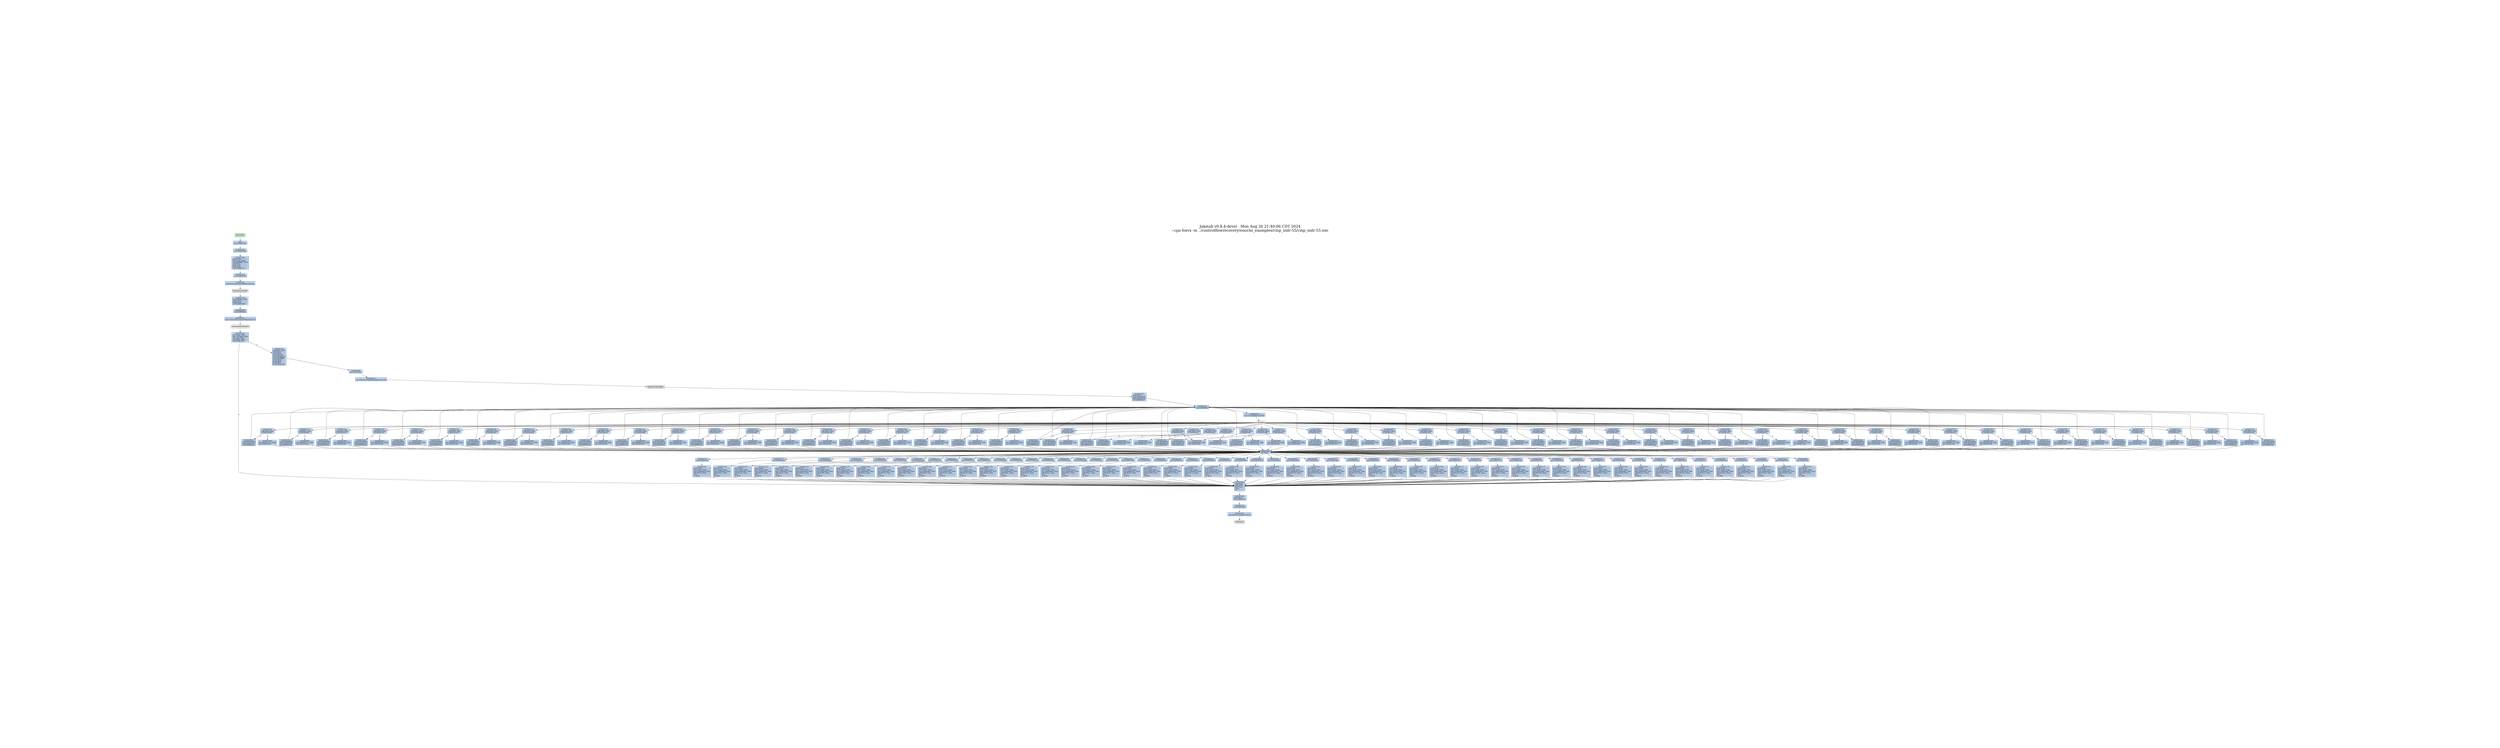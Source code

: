 digraph G {
node[shape=rectangle,style=filled,fillcolor=lightsteelblue,color=lightsteelblue]
bgcolor="transparent"
graph [label="Jakstab v0.8.4-devel   Mon Aug 26 21:40:06 CDT 2024\n--cpa fosvx -m ../controlflowrecovery/enochs_examples/cmp_indr-55/cmp_indr-55.exe", labelloc=t, fontsize=35, pad=30]"0x00401005_0"[label="0x00401005\njmp 0x00401a4a\l"];
"0x0040100a_0"[label="0x0040100a\njmp 0x00401bd7\l"];
"0x0040100f_0"[label="0x0040100f\njmp 0x00401a71\l"];
"0x00401014_0"[label="0x00401014\njmp 0x00401b41\l"];
"0x00401019_0"[label="0x00401019\njmp 0x00401fbc\l"];
"0x0040101e_0"[label="0x0040101e\njmp 0x00401a7e\l"];
"0x00401023_0"[label="0x00401023\njmp 0x00401cc7\l"];
"0x00401028_0"[label="0x00401028\njmp 0x00401be6\l"];
"0x0040102d_0"[label="0x0040102d\njmp 0x00401a3d\l"];
"0x00401032_0"[label="0x00401032\njmp 0x00401b50\l"];
"0x00401037_0"[label="0x00401037\njmp 0x00401a9c\l"];
"0x0040103c_0"[label="0x0040103c\njmp 0x00401b5f\l"];
"0x00401041_0"[label="start\njmp 0x00401280\l"];
"0x00401046_0"[label="0x00401046\njmp 0x004019ef\l"];
"0x0040104b_0"[label="0x0040104b\njmp 0x00401a30\l"];
"0x00401050_0"[label="0x00401050\njmp 0x00401b23\l"];
"0x00401055_0"[label="0x00401055\njmp 0x00401c6d\l"];
"0x0040105a_0"[label="0x0040105a\njmp 0x00401ce5\l"];
"0x0040105f_0"[label="0x0040105f\njmp 0x00401c4f\l"];
"0x00401064_0"[label="0x00401064\njmp 0x00401a16\l"];
"0x00401069_0"[label="0x00401069\njmp 0x00401fce\l"];
"0x0040106e_0"[label="0x0040106e\njmp 0x00401cd6\l"];
"0x00401073_0"[label="0x00401073\njmp 0x00401bb9\l"];
"0x00401078_0"[label="0x00401078\njmp 0x00401a23\l"];
"0x0040107d_0"[label="0x0040107d\njmp 0x00401c40\l"];
"0x00401082_0"[label="0x00401082\njmp 0x00401cf4\l"];
"0x00401087_0"[label="0x00401087\njmp 0x00401aab\l"];
"0x0040108c_0"[label="0x0040108c\njmp 0x00401b8c\l"];
"0x00401091_0"[label="0x00401091\njmp 0x00401baa\l"];
"0x00401096_0"[label="0x00401096\njmp 0x00401a8d\l"];
"0x0040109b_0"[label="0x0040109b\njmp 0x00401bc8\l"];
"0x004010a0_0"[label="0x004010a0\njmp 0x00401af6\l"];
"0x004010a5_0"[label="0x004010a5\njmp 0x00401b05\l"];
"0x004010aa_0"[label="0x004010aa\njmp 0x00401d03\l"];
"0x004010af_0"[label="0x004010af\njmp 0x00401fc8\l"];
"0x004010b4_0"[label="0x004010b4\njmp 0x00401fc2\l"];
"0x004010b9_0"[label="0x004010b9\njmp 0x00401aba\l"];
"0x004010be_0"[label="0x004010be\njmp 0x00401b9b\l"];
"0x004010c3_0"[label="0x004010c3\njmp 0x00401b14\l"];
"0x004010c8_0"[label="0x004010c8\njmp 0x00401fb6\l"];
"0x004010cd_0"[label="0x004010cd\njmp 0x00401c04\l"];
"0x004010d7_0"[label="0x004010d7\njmp 0x00401ae7\l"];
"0x004010dc_0"[label="0x004010dc\njmp 0x00401c5e\l"];
"0x004010e1_0"[label="0x004010e1\njmp 0x00401bf5\l"];
"0x004010e6_0"[label="0x004010e6\njmp 0x00401ac9\l"];
"0x004010eb_0"[label="0x004010eb\njmp 0x00401cb8\l"];
"0x004010f0_0"[label="0x004010f0\njmp 0x00401c9a\l"];
"0x004010f5_0"[label="0x004010f5\njmp 0x00401b6e\l"];
"0x004010fa_0"[label="0x004010fa\njmp 0x00401a64\l"];
"0x004010ff_0"[label="0x004010ff\njmp 0x00401b7d\l"];
"0x00401104_0"[label="0x00401104\njmp 0x00401c31\l"];
"0x00401109_0"[label="0x00401109\njmp 0x00401b32\l"];
"0x0040110e_0"[label="0x0040110e\njmp 0x00401c22\l"];
"0x00401113_0"[label="0x00401113\njmp 0x004019fc\l"];
"0x00401118_0"[label="0x00401118\njmp 0x00401ad8\l"];
"0x0040111d_0"[label="0x0040111d\njmp 0x00401ca9\l"];
"0x00401122_0"[label="0x00401122\njmp 0x00401c13\l"];
"0x00401127_0"[label="0x00401127\njmp 0x00401a09\l"];
"0x0040112c_0"[label="0x0040112c\njmp 0x00401c7c\l"];
"0x00401131_0"[label="0x00401131\njmp 0x00401a57\l"];
"0x00401136_0"[label="0x00401136\njmp 0x00401c8b\l"];
"0x00401280_0"[label="0x00401280\ncall 0x0040128b\l"];
"0x00401285_0"[label="0x00401285\npushl %eax\lcall 0x004010c8\l"];
"0x0040128b_0"[label="0x0040128b\npushl %ebp\lmovl %esp, %ebp\laddl $0xfffffffc, %esp\lpushl %esi\lpushl %edi\lpushl %ebx\lcall 0x00401019\l"];
"0x00401299_0"[label="0x00401299\nleal -4(%ebp), %ecx\lpushl %ecx\lpushl %eax\lcall 0x00401069\l"];
"0x004012a3_0"[label="0x004012a3\nmovl %eax, %esi\lmovl -4(%ebp), %ebx\lxorl %edi, %edi\lcmpl $0x2, %ebx\ljne 0x004019ea\l"];
"0x004012b3_0"[label="0x004012b3\naddl $0x4, %esi\lpushl $0x0\lpushl $0x0\lpushl $0x100\lpushl $0x4051c0\lpushl $0xffffffff\lpushl (%esi)\lpushl $0x0\lpushl $0x0\lcall 0x004010b4\l"];
"0x004012d1_0"[label="0x004012d1\npushl $0x5\lpushl $0x405000\lpushl $0x4051c0\lcall 0x004010af\l"];
"0x004012e2_0"[label="0x004012e2\ncmpl $0x0, %eax\lje 0x004017fb\l"];
"0x004012eb_0"[label="0x004012eb\npushl $0x405002\lpushl $0x4051c0\lcall 0x004010af\l"];
"0x004012fa_0"[label="0x004012fa\ncmpl $0x0, %eax\lje 0x00401805\l"];
"0x00401303_0"[label="0x00401303\npushl $0x405004\lpushl $0x4051c0\lcall 0x004010af\l"];
"0x00401312_0"[label="0x00401312\ncmpl $0x0, %eax\lje 0x0040180f\l"];
"0x0040131b_0"[label="0x0040131b\npushl $0x405006\lpushl $0x4051c0\lcall 0x004010af\l"];
"0x0040132a_0"[label="0x0040132a\ncmpl $0x0, %eax\lje 0x00401819\l"];
"0x00401333_0"[label="0x00401333\npushl $0x405008\lpushl $0x4051c0\lcall 0x004010af\l"];
"0x00401342_0"[label="0x00401342\ncmpl $0x0, %eax\lje 0x00401823\l"];
"0x0040134b_0"[label="0x0040134b\npushl $0x40500a\lpushl $0x4051c0\lcall 0x004010af\l"];
"0x0040135a_0"[label="0x0040135a\ncmpl $0x0, %eax\lje 0x0040182d\l"];
"0x00401363_0"[label="0x00401363\npushl $0x40500c\lpushl $0x4051c0\lcall 0x004010af\l"];
"0x00401372_0"[label="0x00401372\ncmpl $0x0, %eax\lje 0x00401837\l"];
"0x0040137b_0"[label="0x0040137b\npushl $0x40500e\lpushl $0x4051c0\lcall 0x004010af\l"];
"0x0040138a_0"[label="0x0040138a\ncmpl $0x0, %eax\lje 0x00401841\l"];
"0x00401393_0"[label="0x00401393\npushl $0x405010\lpushl $0x4051c0\lcall 0x004010af\l"];
"0x004013a2_0"[label="0x004013a2\ncmpl $0x0, %eax\lje 0x0040184b\l"];
"0x004013ab_0"[label="0x004013ab\npushl $0x405012\lpushl $0x4051c0\lcall 0x004010af\l"];
"0x004013ba_0"[label="0x004013ba\ncmpl $0x0, %eax\lje 0x00401855\l"];
"0x004013c3_0"[label="0x004013c3\npushl $0x405015\lpushl $0x4051c0\lcall 0x004010af\l"];
"0x004013d2_0"[label="0x004013d2\ncmpl $0x0, %eax\lje 0x0040185f\l"];
"0x004013db_0"[label="0x004013db\npushl $0x405018\lpushl $0x4051c0\lcall 0x004010af\l"];
"0x004013ea_0"[label="0x004013ea\ncmpl $0x0, %eax\lje 0x00401869\l"];
"0x004013f3_0"[label="0x004013f3\npushl $0x40501b\lpushl $0x4051c0\lcall 0x004010af\l"];
"0x00401402_0"[label="0x00401402\ncmpl $0x0, %eax\lje 0x00401873\l"];
"0x0040140b_0"[label="0x0040140b\npushl $0x40501e\lpushl $0x4051c0\lcall 0x004010af\l"];
"0x0040141a_0"[label="0x0040141a\ncmpl $0x0, %eax\lje 0x0040187d\l"];
"0x00401423_0"[label="0x00401423\npushl $0x405021\lpushl $0x4051c0\lcall 0x004010af\l"];
"0x00401432_0"[label="0x00401432\ncmpl $0x0, %eax\lje 0x00401887\l"];
"0x0040143b_0"[label="0x0040143b\npushl $0x405024\lpushl $0x4051c0\lcall 0x004010af\l"];
"0x0040144a_0"[label="0x0040144a\ncmpl $0x0, %eax\lje 0x00401891\l"];
"0x00401453_0"[label="0x00401453\npushl $0x405027\lpushl $0x4051c0\lcall 0x004010af\l"];
"0x00401462_0"[label="0x00401462\ncmpl $0x0, %eax\lje 0x0040189b\l"];
"0x0040146b_0"[label="0x0040146b\npushl $0x40502a\lpushl $0x4051c0\lcall 0x004010af\l"];
"0x0040147a_0"[label="0x0040147a\ncmpl $0x0, %eax\lje 0x004018a5\l"];
"0x00401483_0"[label="0x00401483\npushl $0x40502d\lpushl $0x4051c0\lcall 0x004010af\l"];
"0x00401492_0"[label="0x00401492\ncmpl $0x0, %eax\lje 0x004018af\l"];
"0x0040149b_0"[label="0x0040149b\npushl $0x405030\lpushl $0x4051c0\lcall 0x004010af\l"];
"0x004014aa_0"[label="0x004014aa\ncmpl $0x0, %eax\lje 0x004018b9\l"];
"0x004014b3_0"[label="0x004014b3\npushl $0x405033\lpushl $0x4051c0\lcall 0x004010af\l"];
"0x004014c2_0"[label="0x004014c2\ncmpl $0x0, %eax\lje 0x004018c3\l"];
"0x004014cb_0"[label="0x004014cb\npushl $0x405036\lpushl $0x4051c0\lcall 0x004010af\l"];
"0x004014da_0"[label="0x004014da\ncmpl $0x0, %eax\lje 0x004018cd\l"];
"0x004014e3_0"[label="0x004014e3\npushl $0x405039\lpushl $0x4051c0\lcall 0x004010af\l"];
"0x004014f2_0"[label="0x004014f2\ncmpl $0x0, %eax\lje 0x004018d7\l"];
"0x004014fb_0"[label="0x004014fb\npushl $0x40503c\lpushl $0x4051c0\lcall 0x004010af\l"];
"0x0040150a_0"[label="0x0040150a\ncmpl $0x0, %eax\lje 0x004018e1\l"];
"0x00401513_0"[label="0x00401513\npushl $0x40503f\lpushl $0x4051c0\lcall 0x004010af\l"];
"0x00401522_0"[label="0x00401522\ncmpl $0x0, %eax\lje 0x004018eb\l"];
"0x0040152b_0"[label="0x0040152b\npushl $0x405042\lpushl $0x4051c0\lcall 0x004010af\l"];
"0x0040153a_0"[label="0x0040153a\ncmpl $0x0, %eax\lje 0x004018f5\l"];
"0x00401543_0"[label="0x00401543\npushl $0x405045\lpushl $0x4051c0\lcall 0x004010af\l"];
"0x00401552_0"[label="0x00401552\ncmpl $0x0, %eax\lje 0x004018ff\l"];
"0x0040155b_0"[label="0x0040155b\npushl $0x405048\lpushl $0x4051c0\lcall 0x004010af\l"];
"0x0040156a_0"[label="0x0040156a\ncmpl $0x0, %eax\lje 0x00401909\l"];
"0x00401573_0"[label="0x00401573\npushl $0x40504b\lpushl $0x4051c0\lcall 0x004010af\l"];
"0x00401582_0"[label="0x00401582\ncmpl $0x0, %eax\lje 0x00401913\l"];
"0x0040158b_0"[label="0x0040158b\npushl $0x40504e\lpushl $0x4051c0\lcall 0x004010af\l"];
"0x0040159a_0"[label="0x0040159a\ncmpl $0x0, %eax\lje 0x0040191d\l"];
"0x004015a3_0"[label="0x004015a3\npushl $0x405051\lpushl $0x4051c0\lcall 0x004010af\l"];
"0x004015b2_0"[label="0x004015b2\ncmpl $0x0, %eax\lje 0x00401927\l"];
"0x004015bb_0"[label="0x004015bb\npushl $0x405054\lpushl $0x4051c0\lcall 0x004010af\l"];
"0x004015ca_0"[label="0x004015ca\ncmpl $0x0, %eax\lje 0x00401931\l"];
"0x004015d3_0"[label="0x004015d3\npushl $0x405057\lpushl $0x4051c0\lcall 0x004010af\l"];
"0x004015e2_0"[label="0x004015e2\ncmpl $0x0, %eax\lje 0x0040193b\l"];
"0x004015eb_0"[label="0x004015eb\npushl $0x40505a\lpushl $0x4051c0\lcall 0x004010af\l"];
"0x004015fa_0"[label="0x004015fa\ncmpl $0x0, %eax\lje 0x00401945\l"];
"0x00401603_0"[label="0x00401603\npushl $0x40505d\lpushl $0x4051c0\lcall 0x004010af\l"];
"0x00401612_0"[label="0x00401612\ncmpl $0x0, %eax\lje 0x0040194f\l"];
"0x0040161b_0"[label="0x0040161b\npushl $0x405060\lpushl $0x4051c0\lcall 0x004010af\l"];
"0x0040162a_0"[label="0x0040162a\ncmpl $0x0, %eax\lje 0x00401959\l"];
"0x00401633_0"[label="0x00401633\npushl $0x405063\lpushl $0x4051c0\lcall 0x004010af\l"];
"0x00401642_0"[label="0x00401642\ncmpl $0x0, %eax\lje 0x00401963\l"];
"0x0040164b_0"[label="0x0040164b\npushl $0x405066\lpushl $0x4051c0\lcall 0x004010af\l"];
"0x0040165a_0"[label="0x0040165a\ncmpl $0x0, %eax\lje 0x0040196a\l"];
"0x00401663_0"[label="0x00401663\npushl $0x405069\lpushl $0x4051c0\lcall 0x004010af\l"];
"0x00401672_0"[label="0x00401672\ncmpl $0x0, %eax\lje 0x00401971\l"];
"0x0040167b_0"[label="0x0040167b\npushl $0x40506c\lpushl $0x4051c0\lcall 0x004010af\l"];
"0x0040168a_0"[label="0x0040168a\ncmpl $0x0, %eax\lje 0x00401978\l"];
"0x00401693_0"[label="0x00401693\npushl $0x40506f\lpushl $0x4051c0\lcall 0x004010af\l"];
"0x004016a2_0"[label="0x004016a2\ncmpl $0x0, %eax\lje 0x0040197f\l"];
"0x004016ab_0"[label="0x004016ab\npushl $0x405072\lpushl $0x4051c0\lcall 0x004010af\l"];
"0x004016ba_0"[label="0x004016ba\ncmpl $0x0, %eax\lje 0x00401986\l"];
"0x004016c3_0"[label="0x004016c3\npushl $0x405075\lpushl $0x4051c0\lcall 0x004010af\l"];
"0x004016d2_0"[label="0x004016d2\ncmpl $0x0, %eax\lje 0x0040198d\l"];
"0x004016db_0"[label="0x004016db\npushl $0x405078\lpushl $0x4051c0\lcall 0x004010af\l"];
"0x004016ea_0"[label="0x004016ea\ncmpl $0x0, %eax\lje 0x00401994\l"];
"0x004016f3_0"[label="0x004016f3\npushl $0x40507b\lpushl $0x4051c0\lcall 0x004010af\l"];
"0x00401702_0"[label="0x00401702\ncmpl $0x0, %eax\lje 0x0040199b\l"];
"0x0040170b_0"[label="0x0040170b\npushl $0x40507e\lpushl $0x4051c0\lcall 0x004010af\l"];
"0x0040171a_0"[label="0x0040171a\ncmpl $0x0, %eax\lje 0x004019a2\l"];
"0x00401723_0"[label="0x00401723\npushl $0x405081\lpushl $0x4051c0\lcall 0x004010af\l"];
"0x00401732_0"[label="0x00401732\ncmpl $0x0, %eax\lje 0x004019a9\l"];
"0x0040173b_0"[label="0x0040173b\npushl $0x405084\lpushl $0x4051c0\lcall 0x004010af\l"];
"0x0040174a_0"[label="0x0040174a\ncmpl $0x0, %eax\lje 0x004019b0\l"];
"0x00401753_0"[label="0x00401753\npushl $0x405087\lpushl $0x4051c0\lcall 0x004010af\l"];
"0x00401762_0"[label="0x00401762\ncmpl $0x0, %eax\lje 0x004019b7\l"];
"0x0040176b_0"[label="0x0040176b\npushl $0x40508a\lpushl $0x4051c0\lcall 0x004010af\l"];
"0x0040177a_0"[label="0x0040177a\ncmpl $0x0, %eax\lje 0x004019be\l"];
"0x00401783_0"[label="0x00401783\npushl $0x40508d\lpushl $0x4051c0\lcall 0x004010af\l"];
"0x00401792_0"[label="0x00401792\ncmpl $0x0, %eax\lje 0x004019c5\l"];
"0x0040179b_0"[label="0x0040179b\npushl $0x405090\lpushl $0x4051c0\lcall 0x004010af\l"];
"0x004017aa_0"[label="0x004017aa\ncmpl $0x0, %eax\lje 0x004019cc\l"];
"0x004017b3_0"[label="0x004017b3\npushl $0x405093\lpushl $0x4051c0\lcall 0x004010af\l"];
"0x004017c2_0"[label="0x004017c2\ncmpl $0x0, %eax\lje 0x004019d3\l"];
"0x004017cb_0"[label="0x004017cb\npushl $0x405096\lpushl $0x4051c0\lcall 0x004010af\l"];
"0x004017da_0"[label="0x004017da\ncmpl $0x0, %eax\lje 0x004019da\l"];
"0x004017e3_0"[label="0x004017e3\npushl $0x405099\lpushl $0x4051c0\lcall 0x004010af\l"];
"0x004017f2_0"[label="0x004017f2\ncmpl $0x0, %eax\lje 0x004019e1\l"];
"0x004017fb_0"[label="0x004017fb\nmovl $0x401046, %edx\ljmp 0x004019e8\l"];
"0x00401805_0"[label="0x00401805\nmovl $0x401113, %edx\ljmp 0x004019e8\l"];
"0x0040180f_0"[label="0x0040180f\nmovl $0x401127, %edx\ljmp 0x004019e8\l"];
"0x00401819_0"[label="0x00401819\nmovl $0x401064, %edx\ljmp 0x004019e8\l"];
"0x00401823_0"[label="0x00401823\nmovl $0x401078, %edx\ljmp 0x004019e8\l"];
"0x0040182d_0"[label="0x0040182d\nmovl $0x40104b, %edx\ljmp 0x004019e8\l"];
"0x00401837_0"[label="0x00401837\nmovl $0x40102d, %edx\ljmp 0x004019e8\l"];
"0x00401841_0"[label="0x00401841\nmovl $0x401005, %edx\ljmp 0x004019e8\l"];
"0x0040184b_0"[label="0x0040184b\nmovl $0x401131, %edx\ljmp 0x004019e8\l"];
"0x00401855_0"[label="0x00401855\nmovl $0x4010fa, %edx\ljmp 0x004019e8\l"];
"0x0040185f_0"[label="0x0040185f\nmovl $0x40100f, %edx\ljmp 0x004019e8\l"];
"0x00401869_0"[label="0x00401869\nmovl $0x40101e, %edx\ljmp 0x004019e8\l"];
"0x00401873_0"[label="0x00401873\nmovl $0x401096, %edx\ljmp 0x004019e8\l"];
"0x0040187d_0"[label="0x0040187d\nmovl $0x401037, %edx\ljmp 0x004019e8\l"];
"0x00401887_0"[label="0x00401887\nmovl $0x401087, %edx\ljmp 0x004019e8\l"];
"0x00401891_0"[label="0x00401891\nmovl $0x4010b9, %edx\ljmp 0x004019e8\l"];
"0x0040189b_0"[label="0x0040189b\nmovl $0x4010e6, %edx\ljmp 0x004019e8\l"];
"0x004018a5_0"[label="0x004018a5\nmovl $0x401118, %edx\ljmp 0x004019e8\l"];
"0x004018af_0"[label="0x004018af\nmovl $0x4010d7, %edx\ljmp 0x004019e8\l"];
"0x004018b9_0"[label="0x004018b9\nmovl $0x4010a0, %edx\ljmp 0x004019e8\l"];
"0x004018c3_0"[label="0x004018c3\nmovl $0x4010a5, %edx\ljmp 0x004019e8\l"];
"0x004018cd_0"[label="0x004018cd\nmovl $0x4010c3, %edx\ljmp 0x004019e8\l"];
"0x004018d7_0"[label="0x004018d7\nmovl $0x401050, %edx\ljmp 0x004019e8\l"];
"0x004018e1_0"[label="0x004018e1\nmovl $0x401109, %edx\ljmp 0x004019e8\l"];
"0x004018eb_0"[label="0x004018eb\nmovl $0x401014, %edx\ljmp 0x004019e8\l"];
"0x004018f5_0"[label="0x004018f5\nmovl $0x401032, %edx\ljmp 0x004019e8\l"];
"0x004018ff_0"[label="0x004018ff\nmovl $0x40103c, %edx\ljmp 0x004019e8\l"];
"0x00401909_0"[label="0x00401909\nmovl $0x4010f5, %edx\ljmp 0x004019e8\l"];
"0x00401913_0"[label="0x00401913\nmovl $0x4010ff, %edx\ljmp 0x004019e8\l"];
"0x0040191d_0"[label="0x0040191d\nmovl $0x40108c, %edx\ljmp 0x004019e8\l"];
"0x00401927_0"[label="0x00401927\nmovl $0x4010be, %edx\ljmp 0x004019e8\l"];
"0x00401931_0"[label="0x00401931\nmovl $0x401091, %edx\ljmp 0x004019e8\l"];
"0x0040193b_0"[label="0x0040193b\nmovl $0x401073, %edx\ljmp 0x004019e8\l"];
"0x00401945_0"[label="0x00401945\nmovl $0x40109b, %edx\ljmp 0x004019e8\l"];
"0x0040194f_0"[label="0x0040194f\nmovl $0x40100a, %edx\ljmp 0x004019e8\l"];
"0x00401959_0"[label="0x00401959\nmovl $0x401028, %edx\ljmp 0x004019e8\l"];
"0x00401963_0"[label="0x00401963\nmovl $0x4010e1, %edx\ljmp 0x004019e8\l"];
"0x0040196a_0"[label="0x0040196a\nmovl $0x4010cd, %edx\ljmp 0x004019e8\l"];
"0x00401971_0"[label="0x00401971\nmovl $0x401122, %edx\ljmp 0x004019e8\l"];
"0x00401978_0"[label="0x00401978\nmovl $0x40110e, %edx\ljmp 0x004019e8\l"];
"0x0040197f_0"[label="0x0040197f\nmovl $0x401104, %edx\ljmp 0x004019e8\l"];
"0x00401986_0"[label="0x00401986\nmovl $0x40107d, %edx\ljmp 0x004019e8\l"];
"0x0040198d_0"[label="0x0040198d\nmovl $0x40105f, %edx\ljmp 0x004019e8\l"];
"0x00401994_0"[label="0x00401994\nmovl $0x4010dc, %edx\ljmp 0x004019e8\l"];
"0x0040199b_0"[label="0x0040199b\nmovl $0x401055, %edx\ljmp 0x004019e8\l"];
"0x004019a2_0"[label="0x004019a2\nmovl $0x40112c, %edx\ljmp 0x004019e8\l"];
"0x004019a9_0"[label="0x004019a9\nmovl $0x401136, %edx\ljmp 0x004019e8\l"];
"0x004019b0_0"[label="0x004019b0\nmovl $0x4010f0, %edx\ljmp 0x004019e8\l"];
"0x004019b7_0"[label="0x004019b7\nmovl $0x40111d, %edx\ljmp 0x004019e8\l"];
"0x004019be_0"[label="0x004019be\nmovl $0x4010eb, %edx\ljmp 0x004019e8\l"];
"0x004019c5_0"[label="0x004019c5\nmovl $0x401023, %edx\ljmp 0x004019e8\l"];
"0x004019cc_0"[label="0x004019cc\nmovl $0x40106e, %edx\ljmp 0x004019e8\l"];
"0x004019d3_0"[label="0x004019d3\nmovl $0x40105a, %edx\ljmp 0x004019e8\l"];
"0x004019da_0"[label="0x004019da\nmovl $0x401082, %edx\ljmp 0x004019e8\l"];
"0x004019e1_0"[label="0x004019e1\nmovl $0x4010aa, %edx\ljmp 0x004019e8\l"];
"0x004019e8_0"[label="0x004019e8\ncall %edx\l"];
"0x004019ea_0"[label="0x004019ea\npopl %ebx\lpopl %edi\lpopl %esi\lleave \lret\l"];
"0x004019ef_0"[label="0x004019ef\npushl %ebp\lmovl %esp, %ebp\lmovl 0x8(%ebp), %eax\laddl $0xb, %eax\lleave \lret $0x8\l"];
"0x004019fc_0"[label="0x004019fc\npushl %ebp\lmovl %esp, %ebp\lmovl 0x8(%ebp), %eax\laddl $0x16, %eax\lleave \lret $0x8\l"];
"0x00401a09_0"[label="0x00401a09\npushl %ebp\lmovl %esp, %ebp\lmovl 0x8(%ebp), %eax\laddl $0x21, %eax\lleave \lret $0x8\l"];
"0x00401a16_0"[label="0x00401a16\npushl %ebp\lmovl %esp, %ebp\lmovl 0x8(%ebp), %eax\laddl $0x2c, %eax\lleave \lret $0x8\l"];
"0x00401a23_0"[label="0x00401a23\npushl %ebp\lmovl %esp, %ebp\lmovl 0x8(%ebp), %eax\laddl $0x37, %eax\lleave \lret $0x8\l"];
"0x00401a30_0"[label="0x00401a30\npushl %ebp\lmovl %esp, %ebp\lmovl 0x8(%ebp), %eax\laddl $0x42, %eax\lleave \lret $0x8\l"];
"0x00401a3d_0"[label="0x00401a3d\npushl %ebp\lmovl %esp, %ebp\lmovl 0x8(%ebp), %eax\laddl $0x4d, %eax\lleave \lret $0x8\l"];
"0x00401a4a_0"[label="0x00401a4a\npushl %ebp\lmovl %esp, %ebp\lmovl 0x8(%ebp), %eax\laddl $0x58, %eax\lleave \lret $0x8\l"];
"0x00401a57_0"[label="0x00401a57\npushl %ebp\lmovl %esp, %ebp\lmovl 0x8(%ebp), %eax\laddl $0x63, %eax\lleave \lret $0x8\l"];
"0x00401a64_0"[label="0x00401a64\npushl %ebp\lmovl %esp, %ebp\lmovl 0x8(%ebp), %eax\laddl $0x6e, %eax\lleave \lret $0x8\l"];
"0x00401a71_0"[label="0x00401a71\npushl %ebp\lmovl %esp, %ebp\lmovl 0x8(%ebp), %eax\laddl $0x79, %eax\lleave \lret $0x8\l"];
"0x00401a7e_0"[label="0x00401a7e\npushl %ebp\lmovl %esp, %ebp\lmovl 0x8(%ebp), %eax\laddl $0x84, %eax\lleave \lret $0x8\l"];
"0x00401a8d_0"[label="0x00401a8d\npushl %ebp\lmovl %esp, %ebp\lmovl 0x8(%ebp), %eax\laddl $0x8f, %eax\lleave \lret $0x8\l"];
"0x00401a9c_0"[label="0x00401a9c\npushl %ebp\lmovl %esp, %ebp\lmovl 0x8(%ebp), %eax\laddl $0x9a, %eax\lleave \lret $0x8\l"];
"0x00401aab_0"[label="0x00401aab\npushl %ebp\lmovl %esp, %ebp\lmovl 0x8(%ebp), %eax\laddl $0xa5, %eax\lleave \lret $0x8\l"];
"0x00401aba_0"[label="0x00401aba\npushl %ebp\lmovl %esp, %ebp\lmovl 0x8(%ebp), %eax\laddl $0xb0, %eax\lleave \lret $0x8\l"];
"0x00401ac9_0"[label="0x00401ac9\npushl %ebp\lmovl %esp, %ebp\lmovl 0x8(%ebp), %eax\laddl $0xbb, %eax\lleave \lret $0x8\l"];
"0x00401ad8_0"[label="0x00401ad8\npushl %ebp\lmovl %esp, %ebp\lmovl 0x8(%ebp), %eax\laddl $0xc6, %eax\lleave \lret $0x8\l"];
"0x00401ae7_0"[label="0x00401ae7\npushl %ebp\lmovl %esp, %ebp\lmovl 0x8(%ebp), %eax\laddl $0xd1, %eax\lleave \lret $0x8\l"];
"0x00401af6_0"[label="0x00401af6\npushl %ebp\lmovl %esp, %ebp\lmovl 0x8(%ebp), %eax\laddl $0xdc, %eax\lleave \lret $0x8\l"];
"0x00401b05_0"[label="0x00401b05\npushl %ebp\lmovl %esp, %ebp\lmovl 0x8(%ebp), %eax\laddl $0xe7, %eax\lleave \lret $0x8\l"];
"0x00401b14_0"[label="0x00401b14\npushl %ebp\lmovl %esp, %ebp\lmovl 0x8(%ebp), %eax\laddl $0xf2, %eax\lleave \lret $0x8\l"];
"0x00401b23_0"[label="0x00401b23\npushl %ebp\lmovl %esp, %ebp\lmovl 0x8(%ebp), %eax\laddl $0xfd, %eax\lleave \lret $0x8\l"];
"0x00401b32_0"[label="0x00401b32\npushl %ebp\lmovl %esp, %ebp\lmovl 0x8(%ebp), %eax\laddl $0x108, %eax\lleave \lret $0x8\l"];
"0x00401b41_0"[label="0x00401b41\npushl %ebp\lmovl %esp, %ebp\lmovl 0x8(%ebp), %eax\laddl $0x113, %eax\lleave \lret $0x8\l"];
"0x00401b50_0"[label="0x00401b50\npushl %ebp\lmovl %esp, %ebp\lmovl 0x8(%ebp), %eax\laddl $0x11e, %eax\lleave \lret $0x8\l"];
"0x00401b5f_0"[label="0x00401b5f\npushl %ebp\lmovl %esp, %ebp\lmovl 0x8(%ebp), %eax\laddl $0x129, %eax\lleave \lret $0x8\l"];
"0x00401b6e_0"[label="0x00401b6e\npushl %ebp\lmovl %esp, %ebp\lmovl 0x8(%ebp), %eax\laddl $0x134, %eax\lleave \lret $0x8\l"];
"0x00401b7d_0"[label="0x00401b7d\npushl %ebp\lmovl %esp, %ebp\lmovl 0x8(%ebp), %eax\laddl $0x13f, %eax\lleave \lret $0x8\l"];
"0x00401b8c_0"[label="0x00401b8c\npushl %ebp\lmovl %esp, %ebp\lmovl 0x8(%ebp), %eax\laddl $0x14a, %eax\lleave \lret $0x8\l"];
"0x00401b9b_0"[label="0x00401b9b\npushl %ebp\lmovl %esp, %ebp\lmovl 0x8(%ebp), %eax\laddl $0x155, %eax\lleave \lret $0x8\l"];
"0x00401baa_0"[label="0x00401baa\npushl %ebp\lmovl %esp, %ebp\lmovl 0x8(%ebp), %eax\laddl $0x160, %eax\lleave \lret $0x8\l"];
"0x00401bb9_0"[label="0x00401bb9\npushl %ebp\lmovl %esp, %ebp\lmovl 0x8(%ebp), %eax\laddl $0x16b, %eax\lleave \lret $0x8\l"];
"0x00401bc8_0"[label="0x00401bc8\npushl %ebp\lmovl %esp, %ebp\lmovl 0x8(%ebp), %eax\laddl $0x176, %eax\lleave \lret $0x8\l"];
"0x00401bd7_0"[label="0x00401bd7\npushl %ebp\lmovl %esp, %ebp\lmovl 0x8(%ebp), %eax\laddl $0x181, %eax\lleave \lret $0x8\l"];
"0x00401be6_0"[label="0x00401be6\npushl %ebp\lmovl %esp, %ebp\lmovl 0x8(%ebp), %eax\laddl $0x18c, %eax\lleave \lret $0x8\l"];
"0x00401bf5_0"[label="0x00401bf5\npushl %ebp\lmovl %esp, %ebp\lmovl 0x8(%ebp), %eax\laddl $0x197, %eax\lleave \lret $0x8\l"];
"0x00401c04_0"[label="0x00401c04\npushl %ebp\lmovl %esp, %ebp\lmovl 0x8(%ebp), %eax\laddl $0x1a2, %eax\lleave \lret $0x8\l"];
"0x00401c13_0"[label="0x00401c13\npushl %ebp\lmovl %esp, %ebp\lmovl 0x8(%ebp), %eax\laddl $0x1ad, %eax\lleave \lret $0x8\l"];
"0x00401c22_0"[label="0x00401c22\npushl %ebp\lmovl %esp, %ebp\lmovl 0x8(%ebp), %eax\laddl $0x1b8, %eax\lleave \lret $0x8\l"];
"0x00401c31_0"[label="0x00401c31\npushl %ebp\lmovl %esp, %ebp\lmovl 0x8(%ebp), %eax\laddl $0x1c3, %eax\lleave \lret $0x8\l"];
"0x00401c40_0"[label="0x00401c40\npushl %ebp\lmovl %esp, %ebp\lmovl 0x8(%ebp), %eax\laddl $0x1ce, %eax\lleave \lret $0x8\l"];
"0x00401c4f_0"[label="0x00401c4f\npushl %ebp\lmovl %esp, %ebp\lmovl 0x8(%ebp), %eax\laddl $0x1d9, %eax\lleave \lret $0x8\l"];
"0x00401c5e_0"[label="0x00401c5e\npushl %ebp\lmovl %esp, %ebp\lmovl 0x8(%ebp), %eax\laddl $0x1e4, %eax\lleave \lret $0x8\l"];
"0x00401c6d_0"[label="0x00401c6d\npushl %ebp\lmovl %esp, %ebp\lmovl 0x8(%ebp), %eax\laddl $0x1ef, %eax\lleave \lret $0x8\l"];
"0x00401c7c_0"[label="0x00401c7c\npushl %ebp\lmovl %esp, %ebp\lmovl 0x8(%ebp), %eax\laddl $0x1fa, %eax\lleave \lret $0x8\l"];
"0x00401c8b_0"[label="0x00401c8b\npushl %ebp\lmovl %esp, %ebp\lmovl 0x8(%ebp), %eax\laddl $0x205, %eax\lleave \lret $0x8\l"];
"0x00401c9a_0"[label="0x00401c9a\npushl %ebp\lmovl %esp, %ebp\lmovl 0x8(%ebp), %eax\laddl $0x210, %eax\lleave \lret $0x8\l"];
"0x00401ca9_0"[label="0x00401ca9\npushl %ebp\lmovl %esp, %ebp\lmovl 0x8(%ebp), %eax\laddl $0x21b, %eax\lleave \lret $0x8\l"];
"0x00401cb8_0"[label="0x00401cb8\npushl %ebp\lmovl %esp, %ebp\lmovl 0x8(%ebp), %eax\laddl $0x226, %eax\lleave \lret $0x8\l"];
"0x00401cc7_0"[label="0x00401cc7\npushl %ebp\lmovl %esp, %ebp\lmovl 0x8(%ebp), %eax\laddl $0x231, %eax\lleave \lret $0x8\l"];
"0x00401cd6_0"[label="0x00401cd6\npushl %ebp\lmovl %esp, %ebp\lmovl 0x8(%ebp), %eax\laddl $0x23c, %eax\lleave \lret $0x8\l"];
"0x00401ce5_0"[label="0x00401ce5\npushl %ebp\lmovl %esp, %ebp\lmovl 0x8(%ebp), %eax\laddl $0x247, %eax\lleave \lret $0x8\l"];
"0x00401cf4_0"[label="0x00401cf4\npushl %ebp\lmovl %esp, %ebp\lmovl 0x8(%ebp), %eax\laddl $0x252, %eax\lleave \lret $0x8\l"];
"0x00401d03_0"[label="0x00401d03\npushl %ebp\lmovl %esp, %ebp\lmovl 0x8(%ebp), %eax\laddl $0x25d, %eax\lleave \lret $0x8\l"];
"0x00401fb6_0"[label="0x00401fb6\njmp ExitProcess@kernel32.dll\l"];
"0x00401fbc_0"[label="0x00401fbc\njmp GetCommandLineW@kernel32.dll\l"];
"0x00401fc2_0"[label="0x00401fc2\njmp WideCharToMultiByte@kernel32.dll\l"];
"0x00401fc8_0"[label="0x00401fc8\njmp lstrcmpA@kernel32.dll\l"];
"0x00401fce_0"[label="0x00401fce\njmp CommandLineToArgvW@shell32.dll\l"];
"0xface0000_0"[label="0xface0000\n",fillcolor="lightgrey",color="green",style="filled,bold"];
"0xff000010_0"[label="WideCharToMultiByte\n",fillcolor="lightgrey",color="lightgrey"];
"0xff000020_0"[label="lstrcmpA\n",fillcolor="lightgrey",color="lightgrey"];
"0xff000030_0"[label="ExitProcess\n",fillcolor="lightgrey",color="lightgrey"];
"0xff000040_0"[label="CommandLineToArgvW\n",fillcolor="lightgrey",color="lightgrey"];
"0xff000050_0"[label="GetCommandLineW\n",fillcolor="lightgrey",color="lightgrey"];
"0x00401a64_0" -> "0x004019ea_0" [color="#000000"];
"0x004016ab_0" -> "0x004010af_0" [color="#000000"];
"0x00401055_0" -> "0x00401c6d_0" [color="#000000"];
"0xff000010_0" -> "0x004012d1_0" [color="#000000"];
"0x004019e8_0" -> "0x004010ff_0" [color="#000000"];
"0x00401046_0" -> "0x004019ef_0" [color="#000000"];
"0x0040150a_0" -> "0x004018e1_0" [color="#000000",label="T"];
"0x00401333_0" -> "0x004010af_0" [color="#000000"];
"0x004019c5_0" -> "0x004019e8_0" [color="#000000"];
"0x00401483_0" -> "0x004010af_0" [color="#000000"];
"0x004018e1_0" -> "0x004019e8_0" [color="#000000"];
"0xff000020_0" -> "0x004017aa_0" [color="#000000"];
"0x00401432_0" -> "0x0040143b_0" [color="#000000",label="F"];
"0x00401fc8_0" -> "0xff000020_0" [color="#000000"];
"0x004017f2_0" -> "0x004017fb_0" [color="#000000",label="F"];
"0x004018f5_0" -> "0x004019e8_0" [color="#000000"];
"0x004014aa_0" -> "0x004018b9_0" [color="#000000",label="T"];
"0x004018a5_0" -> "0x004019e8_0" [color="#000000"];
"0x0040191d_0" -> "0x004019e8_0" [color="#000000"];
"0x00401c13_0" -> "0x004019ea_0" [color="#000000"];
"0x0040171a_0" -> "0x00401723_0" [color="#000000",label="F"];
"0x00401702_0" -> "0x0040199b_0" [color="#000000",label="T"];
"0x004010ff_0" -> "0x00401b7d_0" [color="#000000"];
"0x0040101e_0" -> "0x00401a7e_0" [color="#000000"];
"0x0040149b_0" -> "0x004010af_0" [color="#000000"];
"0x004013ea_0" -> "0x00401869_0" [color="#000000",label="T"];
"0xff000020_0" -> "0x004016ea_0" [color="#000000"];
"0x00401492_0" -> "0x004018af_0" [color="#000000",label="T"];
"0x00401a3d_0" -> "0x004019ea_0" [color="#000000"];
"0x00401c7c_0" -> "0x004019ea_0" [color="#000000"];
"0x00401064_0" -> "0x00401a16_0" [color="#000000"];
"0x00401a57_0" -> "0x004019ea_0" [color="#000000"];
"0x004019d3_0" -> "0x004019e8_0" [color="#000000"];
"0x004019a2_0" -> "0x004019e8_0" [color="#000000"];
"0x004019e8_0" -> "0x00401136_0" [color="#000000"];
"0x0040146b_0" -> "0x004010af_0" [color="#000000"];
"0x004012fa_0" -> "0x00401303_0" [color="#000000",label="F"];
"0x00401028_0" -> "0x00401be6_0" [color="#000000"];
"0x00401a8d_0" -> "0x004019ea_0" [color="#000000"];
"0x004019e8_0" -> "0x00401005_0" [color="#000000"];
"0x0040103c_0" -> "0x00401b5f_0" [color="#000000"];
"0x004016c3_0" -> "0x004010af_0" [color="#000000"];
"0x004018cd_0" -> "0x004019e8_0" [color="#000000"];
"0x004019e8_0" -> "0x0040111d_0" [color="#000000"];
"0x00401ad8_0" -> "0x004019ea_0" [color="#000000"];
"0x0040164b_0" -> "0x004010af_0" [color="#000000"];
"0x004013ab_0" -> "0x004010af_0" [color="#000000"];
"0x004010c8_0" -> "0x00401fb6_0" [color="#000000"];
"0xff000020_0" -> "0x0040135a_0" [color="#000000"];
"0x00401a7e_0" -> "0x004019ea_0" [color="#000000"];
"0x004019e8_0" -> "0x0040108c_0" [color="#000000"];
"0x004010f5_0" -> "0x00401b6e_0" [color="#000000"];
"0x004018af_0" -> "0x004019e8_0" [color="#000000"];
"0xff000020_0" -> "0x00401492_0" [color="#000000"];
"0x0040196a_0" -> "0x004019e8_0" [color="#000000"];
"0x004012e2_0" -> "0x004012eb_0" [color="#000000",label="F"];
"0xff000020_0" -> "0x004017f2_0" [color="#000000"];
"0x00401109_0" -> "0x00401b32_0" [color="#000000"];
"0xff000020_0" -> "0x004014da_0" [color="#000000"];
"0x00401552_0" -> "0x0040155b_0" [color="#000000",label="F"];
"0xff000020_0" -> "0x00401552_0" [color="#000000"];
"0x004019e8_0" -> "0x0040100f_0" [color="#000000"];
"0xff000020_0" -> "0x0040159a_0" [color="#000000"];
"0x00401841_0" -> "0x004019e8_0" [color="#000000"];
"0x004019e1_0" -> "0x004019e8_0" [color="#000000"];
"0x00401ac9_0" -> "0x004019ea_0" [color="#000000"];
"0x0040138a_0" -> "0x00401841_0" [color="#000000",label="T"];
"0x00401c31_0" -> "0x004019ea_0" [color="#000000"];
"0x00401603_0" -> "0x004010af_0" [color="#000000"];
"0x0040198d_0" -> "0x004019e8_0" [color="#000000"];
"0x0040132a_0" -> "0x00401333_0" [color="#000000",label="F"];
"0xff000020_0" -> "0x0040156a_0" [color="#000000"];
"0x004014cb_0" -> "0x004010af_0" [color="#000000"];
"0x004010fa_0" -> "0x00401a64_0" [color="#000000"];
"0x00401b8c_0" -> "0x004019ea_0" [color="#000000"];
"0x00401c6d_0" -> "0x004019ea_0" [color="#000000"];
"0x00401050_0" -> "0x00401b23_0" [color="#000000"];
"0x00401091_0" -> "0x00401baa_0" [color="#000000"];
"0x0040170b_0" -> "0x004010af_0" [color="#000000"];
"0x0040159a_0" -> "0x0040191d_0" [color="#000000",label="T"];
"0x004019e8_0" -> "0x00401014_0" [color="#000000"];
"0x004019e8_0" -> "0x0040112c_0" [color="#000000"];
"0x004019e8_0" -> "0x00401091_0" [color="#000000"];
"0x00401104_0" -> "0x00401c31_0" [color="#000000"];
"0x00401b9b_0" -> "0x004019ea_0" [color="#000000"];
"0x004019e8_0" -> "0x004010a0_0" [color="#000000"];
"0x004010af_0" -> "0x00401fc8_0" [color="#000000"];
"0x004010b9_0" -> "0x00401aba_0" [color="#000000"];
"0x004019e8_0" -> "0x00401113_0" [color="#000000"];
"0x004013c3_0" -> "0x004010af_0" [color="#000000"];
"0x0040179b_0" -> "0x004010af_0" [color="#000000"];
"0x0040189b_0" -> "0x004019e8_0" [color="#000000"];
"0x004017c2_0" -> "0x004019d3_0" [color="#000000",label="T"];
"0x00401c40_0" -> "0x004019ea_0" [color="#000000"];
"0xff000020_0" -> "0x00401522_0" [color="#000000"];
"0x00401342_0" -> "0x00401823_0" [color="#000000",label="T"];
"0x004012a3_0" -> "0x004019ea_0" [color="#000000",label="T"];
"0x004019e8_0" -> "0x0040105a_0" [color="#000000"];
"0xff000020_0" -> "0x0040162a_0" [color="#000000"];
"0xff000020_0" -> "0x004012fa_0" [color="#000000"];
"0x0040158b_0" -> "0x004010af_0" [color="#000000"];
"0x00401423_0" -> "0x004010af_0" [color="#000000"];
"0x0040143b_0" -> "0x004010af_0" [color="#000000"];
"0x00401312_0" -> "0x0040131b_0" [color="#000000",label="F"];
"0x004019e8_0" -> "0x0040107d_0" [color="#000000"];
"0x004017cb_0" -> "0x004010af_0" [color="#000000"];
"0x004017aa_0" -> "0x004019cc_0" [color="#000000",label="T"];
"0x00401492_0" -> "0x0040149b_0" [color="#000000",label="F"];
"0x004014f2_0" -> "0x004018d7_0" [color="#000000",label="T"];
"0x004010be_0" -> "0x00401b9b_0" [color="#000000"];
"0x0040194f_0" -> "0x004019e8_0" [color="#000000"];
"0xff000020_0" -> "0x00401462_0" [color="#000000"];
"0x004019e8_0" -> "0x00401046_0" [color="#000000"];
"0x00401402_0" -> "0x00401873_0" [color="#000000",label="T"];
"0x0040144a_0" -> "0x00401891_0" [color="#000000",label="T"];
"0x00401819_0" -> "0x004019e8_0" [color="#000000"];
"0x00401805_0" -> "0x004019e8_0" [color="#000000"];
"0x0040184b_0" -> "0x004019e8_0" [color="#000000"];
"0x00401552_0" -> "0x004018ff_0" [color="#000000",label="T"];
"0x004016d2_0" -> "0x004016db_0" [color="#000000",label="F"];
"0x004017aa_0" -> "0x004017b3_0" [color="#000000",label="F"];
"0x004019e8_0" -> "0x004010be_0" [color="#000000"];
"0x0040108c_0" -> "0x00401b8c_0" [color="#000000"];
"0x0040168a_0" -> "0x00401978_0" [color="#000000",label="T"];
"0x004018ff_0" -> "0x004019e8_0" [color="#000000"];
"0x00401fc2_0" -> "0xff000010_0" [color="#000000"];
"0x004019cc_0" -> "0x004019e8_0" [color="#000000"];
"0xff000020_0" -> "0x0040174a_0" [color="#000000"];
"0x00401096_0" -> "0x00401a8d_0" [color="#000000"];
"0xff000020_0" -> "0x00401372_0" [color="#000000"];
"0x00401672_0" -> "0x00401971_0" [color="#000000",label="T"];
"0x004019ef_0" -> "0x004019ea_0" [color="#000000"];
"0x00401082_0" -> "0x00401cf4_0" [color="#000000"];
"0x00401078_0" -> "0x00401a23_0" [color="#000000"];
"0x00401522_0" -> "0x0040152b_0" [color="#000000",label="F"];
"0x004014b3_0" -> "0x004010af_0" [color="#000000"];
"0xff000020_0" -> "0x004013d2_0" [color="#000000"];
"0x00401b5f_0" -> "0x004019ea_0" [color="#000000"];
"0x00401732_0" -> "0x004019a9_0" [color="#000000",label="T"];
"0x00401a09_0" -> "0x004019ea_0" [color="#000000"];
"0xff000020_0" -> "0x0040141a_0" [color="#000000"];
"0xff000020_0" -> "0x004015e2_0" [color="#000000"];
"0x0040197f_0" -> "0x004019e8_0" [color="#000000"];
"0x0040174a_0" -> "0x004019b0_0" [color="#000000",label="T"];
"0x0040162a_0" -> "0x00401959_0" [color="#000000",label="T"];
"0x004010aa_0" -> "0x00401d03_0" [color="#000000"];
"0x00401069_0" -> "0x00401fce_0" [color="#000000"];
"0x004014da_0" -> "0x004018cd_0" [color="#000000",label="T"];
"0x004012b3_0" -> "0x004010b4_0" [color="#000000"];
"0x004019e8_0" -> "0x00401087_0" [color="#000000"];
"0x0040185f_0" -> "0x004019e8_0" [color="#000000"];
"0x00401513_0" -> "0x004010af_0" [color="#000000"];
"0x0040109b_0" -> "0x00401bc8_0" [color="#000000"];
"0x004015b2_0" -> "0x00401927_0" [color="#000000",label="T"];
"0x00401a4a_0" -> "0x004019ea_0" [color="#000000"];
"0x004012d1_0" -> "0x004010af_0" [color="#000000"];
"0x0040140b_0" -> "0x004010af_0" [color="#000000"];
"0x004017c2_0" -> "0x004017cb_0" [color="#000000",label="F"];
"0x00401ca9_0" -> "0x004019ea_0" [color="#000000"];
"0x004019e8_0" -> "0x0040106e_0" [color="#000000"];
"0x004019e8_0" -> "0x00401078_0" [color="#000000"];
"0xff000020_0" -> "0x00401672_0" [color="#000000"];
"0x00401bf5_0" -> "0x004019ea_0" [color="#000000"];
"0x00401aba_0" -> "0x004019ea_0" [color="#000000"];
"0x0040104b_0" -> "0x00401a30_0" [color="#000000"];
"0x004019e8_0" -> "0x00401082_0" [color="#000000"];
"0x00401642_0" -> "0x0040164b_0" [color="#000000",label="F"];
"0xff000020_0" -> "0x0040153a_0" [color="#000000"];
"0x00401462_0" -> "0x0040189b_0" [color="#000000",label="T"];
"0x00401bd7_0" -> "0x004019ea_0" [color="#000000"];
"0x0040187d_0" -> "0x004019e8_0" [color="#000000"];
"0x004019e8_0" -> "0x004010cd_0" [color="#000000"];
"0x004019e8_0" -> "0x004010b9_0" [color="#000000"];
"0x004010e1_0" -> "0x00401bf5_0" [color="#000000"];
"0x0040132a_0" -> "0x00401819_0" [color="#000000",label="T"];
"0x00401023_0" -> "0x00401cc7_0" [color="#000000"];
"0x00401113_0" -> "0x004019fc_0" [color="#000000"];
"0x004019e8_0" -> "0x00401073_0" [color="#000000"];
"0x0040131b_0" -> "0x004010af_0" [color="#000000"];
"0x004018b9_0" -> "0x004019e8_0" [color="#000000"];
"0x00401927_0" -> "0x004019e8_0" [color="#000000"];
"0xff000020_0" -> "0x0040150a_0" [color="#000000"];
"0x00401837_0" -> "0x004019e8_0" [color="#000000"];
"0x00401285_0" -> "0x004010c8_0" [color="#000000"];
"0xff000020_0" -> "0x004015ca_0" [color="#000000"];
"0x004018c3_0" -> "0x004019e8_0" [color="#000000"];
"0x00401c4f_0" -> "0x004019ea_0" [color="#000000"];
"0x004019ea_0" -> "0x00401285_0" [color="#000000"];
"0x0040105f_0" -> "0x00401c4f_0" [color="#000000"];
"0x00401fbc_0" -> "0xff000050_0" [color="#000000"];
"0x0040162a_0" -> "0x00401633_0" [color="#000000",label="F"];
"0x0040168a_0" -> "0x00401693_0" [color="#000000",label="F"];
"0x004019e8_0" -> "0x00401096_0" [color="#000000"];
"0xff000020_0" -> "0x0040177a_0" [color="#000000"];
"0x004019e8_0" -> "0x004010f0_0" [color="#000000"];
"0x0040141a_0" -> "0x00401423_0" [color="#000000",label="F"];
"0xff000020_0" -> "0x004012e2_0" [color="#000000"];
"0xff000020_0" -> "0x00401612_0" [color="#000000"];
"0x0040147a_0" -> "0x00401483_0" [color="#000000",label="F"];
"0x004016ea_0" -> "0x00401994_0" [color="#000000",label="T"];
"0x00401453_0" -> "0x004010af_0" [color="#000000"];
"0x0040152b_0" -> "0x004010af_0" [color="#000000"];
"0x00401a9c_0" -> "0x004019ea_0" [color="#000000"];
"0x0040199b_0" -> "0x004019e8_0" [color="#000000"];
"0x00401887_0" -> "0x004019e8_0" [color="#000000"];
"0x00401cb8_0" -> "0x004019ea_0" [color="#000000"];
"0xff000020_0" -> "0x00401312_0" [color="#000000"];
"0x004019e8_0" -> "0x0040109b_0" [color="#000000"];
"0x0040111d_0" -> "0x00401ca9_0" [color="#000000"];
"0x004018d7_0" -> "0x004019e8_0" [color="#000000"];
"0x00401131_0" -> "0x00401a57_0" [color="#000000"];
"0x00401005_0" -> "0x00401a4a_0" [color="#000000"];
"0x004014e3_0" -> "0x004010af_0" [color="#000000"];
"0x00401393_0" -> "0x004010af_0" [color="#000000"];
"0x004014fb_0" -> "0x004010af_0" [color="#000000"];
"0x00401855_0" -> "0x004019e8_0" [color="#000000"];
"0x004015bb_0" -> "0x004010af_0" [color="#000000"];
"0xff000020_0" -> "0x0040138a_0" [color="#000000"];
"0x00401612_0" -> "0x0040194f_0" [color="#000000",label="T"];
"0x004013ba_0" -> "0x00401855_0" [color="#000000",label="T"];
"0x00401fce_0" -> "0xff000040_0" [color="#000000"];
"0x004019e8_0" -> "0x004010e1_0" [color="#000000"];
"0x00401342_0" -> "0x0040134b_0" [color="#000000",label="F"];
"0x00401312_0" -> "0x0040180f_0" [color="#000000",label="T"];
"0x004012eb_0" -> "0x004010af_0" [color="#000000"];
"0xff000020_0" -> "0x00401792_0" [color="#000000"];
"0x00401945_0" -> "0x004019e8_0" [color="#000000"];
"0xff000020_0" -> "0x00401642_0" [color="#000000"];
"0x00401303_0" -> "0x004010af_0" [color="#000000"];
"0x004018eb_0" -> "0x004019e8_0" [color="#000000"];
"0x0040167b_0" -> "0x004010af_0" [color="#000000"];
"0x00401642_0" -> "0x00401963_0" [color="#000000",label="T"];
"0xff000050_0" -> "0x00401299_0" [color="#000000"];
"0x0040150a_0" -> "0x00401513_0" [color="#000000",label="F"];
"0x004019e8_0" -> "0x00401104_0" [color="#000000"];
"0x004016ea_0" -> "0x004016f3_0" [color="#000000",label="F"];
"0x004014c2_0" -> "0x004018c3_0" [color="#000000",label="T"];
"0x004019e8_0" -> "0x00401118_0" [color="#000000"];
"0x0040100f_0" -> "0x00401a71_0" [color="#000000"];
"0x00401aab_0" -> "0x004019ea_0" [color="#000000"];
"0x0040135a_0" -> "0x0040182d_0" [color="#000000",label="T"];
"0x00401913_0" -> "0x004019e8_0" [color="#000000"];
"0x0040135a_0" -> "0x00401363_0" [color="#000000",label="F"];
"0x004015ca_0" -> "0x004015d3_0" [color="#000000",label="F"];
"0x0040173b_0" -> "0x004010af_0" [color="#000000"];
"0x0040138a_0" -> "0x00401393_0" [color="#000000",label="F"];
"0x0040102d_0" -> "0x00401a3d_0" [color="#000000"];
"0x00401522_0" -> "0x004018eb_0" [color="#000000",label="T"];
"0x00401019_0" -> "0x00401fbc_0" [color="#000000"];
"0x004019da_0" -> "0x004019e8_0" [color="#000000"];
"0x004019e8_0" -> "0x00401037_0" [color="#000000"];
"0x0040107d_0" -> "0x00401c40_0" [color="#000000"];
"0x004014f2_0" -> "0x004014fb_0" [color="#000000",label="F"];
"0x0040182d_0" -> "0x004019e8_0" [color="#000000"];
"0x004019e8_0" -> "0x0040105f_0" [color="#000000"];
"0xff000020_0" -> "0x00401342_0" [color="#000000"];
"0x0040156a_0" -> "0x00401573_0" [color="#000000",label="F"];
"0x00401762_0" -> "0x004019b7_0" [color="#000000",label="T"];
"0x00401783_0" -> "0x004010af_0" [color="#000000"];
"0x00401363_0" -> "0x004010af_0" [color="#000000"];
"0x00401136_0" -> "0x00401c8b_0" [color="#000000"];
"0x0040177a_0" -> "0x00401783_0" [color="#000000",label="F"];
"0x00401971_0" -> "0x004019e8_0" [color="#000000"];
"0x00401702_0" -> "0x0040170b_0" [color="#000000",label="F"];
"0x004019e8_0" -> "0x004010d7_0" [color="#000000"];
"0x004016a2_0" -> "0x0040197f_0" [color="#000000",label="T"];
"0x004019e8_0" -> "0x004010e6_0" [color="#000000"];
"0x00401753_0" -> "0x004010af_0" [color="#000000"];
"0x0040153a_0" -> "0x004018f5_0" [color="#000000",label="T"];
"0x00401c22_0" -> "0x004019ea_0" [color="#000000"];
"0x00401723_0" -> "0x004010af_0" [color="#000000"];
"0x00401582_0" -> "0x0040158b_0" [color="#000000",label="F"];
"0xff000020_0" -> "0x004013ba_0" [color="#000000"];
"0x0040128b_0" -> "0x00401019_0" [color="#000000"];
"0x0040177a_0" -> "0x004019be_0" [color="#000000",label="T"];
"0x004019e8_0" -> "0x00401028_0" [color="#000000"];
"0x00401baa_0" -> "0x004019ea_0" [color="#000000"];
"0x004010f0_0" -> "0x00401c9a_0" [color="#000000"];
"0x00401c04_0" -> "0x004019ea_0" [color="#000000"];
"0x00401873_0" -> "0x004019e8_0" [color="#000000"];
"0x004016a2_0" -> "0x004016ab_0" [color="#000000",label="F"];
"0xff000020_0" -> "0x004017da_0" [color="#000000"];
"0x00401986_0" -> "0x004019e8_0" [color="#000000"];
"0x0040156a_0" -> "0x00401909_0" [color="#000000",label="T"];
"0x00401d03_0" -> "0x004019ea_0" [color="#000000"];
"0x004012a3_0" -> "0x004012b3_0" [color="#000000",label="F"];
"0x0040171a_0" -> "0x004019a2_0" [color="#000000",label="T"];
"0xff000040_0" -> "0x004012a3_0" [color="#000000"];
"0x004010e6_0" -> "0x00401ac9_0" [color="#000000"];
"0x004015fa_0" -> "0x00401603_0" [color="#000000",label="F"];
"0x00401be6_0" -> "0x004019ea_0" [color="#000000"];
"0x00401909_0" -> "0x004019e8_0" [color="#000000"];
"0x00401118_0" -> "0x00401ad8_0" [color="#000000"];
"0x00401762_0" -> "0x0040176b_0" [color="#000000",label="F"];
"0x00401869_0" -> "0x004019e8_0" [color="#000000"];
"0x004019be_0" -> "0x004019e8_0" [color="#000000"];
"0x004013ea_0" -> "0x004013f3_0" [color="#000000",label="F"];
"0xff000020_0" -> "0x004014f2_0" [color="#000000"];
"0x004010cd_0" -> "0x00401c04_0" [color="#000000"];
"0x00401462_0" -> "0x0040146b_0" [color="#000000",label="F"];
"0x004019e8_0" -> "0x004010a5_0" [color="#000000"];
"0x004019e8_0" -> "0x004010c3_0" [color="#000000"];
"0x004014da_0" -> "0x004014e3_0" [color="#000000",label="F"];
"0x004013f3_0" -> "0x004010af_0" [color="#000000"];
"0x00401014_0" -> "0x00401b41_0" [color="#000000"];
"0x004019e8_0" -> "0x004010eb_0" [color="#000000"];
"0x00401792_0" -> "0x004019c5_0" [color="#000000",label="T"];
"0xff000020_0" -> "0x004016ba_0" [color="#000000"];
"0xff000020_0" -> "0x004017c2_0" [color="#000000"];
"0x00401b05_0" -> "0x004019ea_0" [color="#000000"];
"0x004010a0_0" -> "0x00401af6_0" [color="#000000"];
"0x004013db_0" -> "0x004010af_0" [color="#000000"];
"0x004015ca_0" -> "0x00401931_0" [color="#000000",label="T"];
"0xff000020_0" -> "0x00401582_0" [color="#000000"];
"0x00401032_0" -> "0x00401b50_0" [color="#000000"];
"0xff000020_0" -> "0x004014aa_0" [color="#000000"];
"0x004019e8_0" -> "0x004010aa_0" [color="#000000"];
"0x00401b41_0" -> "0x004019ea_0" [color="#000000"];
"0x004015a3_0" -> "0x004010af_0" [color="#000000"];
"0x0040165a_0" -> "0x0040196a_0" [color="#000000",label="T"];
"0x00401372_0" -> "0x0040137b_0" [color="#000000",label="F"];
"0x0040144a_0" -> "0x00401453_0" [color="#000000",label="F"];
"0x0040147a_0" -> "0x004018a5_0" [color="#000000",label="T"];
"0xff000020_0" -> "0x0040165a_0" [color="#000000"];
"0x00401891_0" -> "0x004019e8_0" [color="#000000"];
"0x00401c8b_0" -> "0x004019ea_0" [color="#000000"];
"0xff000020_0" -> "0x004016d2_0" [color="#000000"];
"0x004019e8_0" -> "0x004010fa_0" [color="#000000"];
"0x00401959_0" -> "0x004019e8_0" [color="#000000"];
"0x00401ae7_0" -> "0x004019ea_0" [color="#000000"];
"0x004019fc_0" -> "0x004019ea_0" [color="#000000"];
"0x004016d2_0" -> "0x0040198d_0" [color="#000000",label="T"];
"0x00401732_0" -> "0x0040173b_0" [color="#000000",label="F"];
"0x0040141a_0" -> "0x0040187d_0" [color="#000000",label="T"];
"0x0040112c_0" -> "0x00401c7c_0" [color="#000000"];
"0x004019b0_0" -> "0x004019e8_0" [color="#000000"];
"0x0040159a_0" -> "0x004015a3_0" [color="#000000",label="F"];
"0x0040134b_0" -> "0x004010af_0" [color="#000000"];
"0x004019e8_0" -> "0x0040102d_0" [color="#000000"];
"0x00401280_0" -> "0x0040128b_0" [color="#000000"];
"0x004019e8_0" -> "0x00401050_0" [color="#000000"];
"0x00401a30_0" -> "0x004019ea_0" [color="#000000"];
"0xff000020_0" -> "0x004015fa_0" [color="#000000"];
"0x00401bc8_0" -> "0x004019ea_0" [color="#000000"];
"0x00401823_0" -> "0x004019e8_0" [color="#000000"];
"0xff000020_0" -> "0x0040132a_0" [color="#000000"];
"0xff000020_0" -> "0x0040147a_0" [color="#000000"];
"0x0040106e_0" -> "0x00401cd6_0" [color="#000000"];
"0x00401994_0" -> "0x004019e8_0" [color="#000000"];
"0x00401663_0" -> "0x004010af_0" [color="#000000"];
"0x004019e8_0" -> "0x00401023_0" [color="#000000"];
"0x004019e8_0" -> "0x0040110e_0" [color="#000000"];
"0x00401127_0" -> "0x00401a09_0" [color="#000000"];
"0x004019e8_0" -> "0x00401131_0" [color="#000000"];
"0x00401c9a_0" -> "0x004019ea_0" [color="#000000"];
"0x004017da_0" -> "0x004019da_0" [color="#000000",label="T"];
"0x004013a2_0" -> "0x0040184b_0" [color="#000000",label="T"];
"0x00401b14_0" -> "0x004019ea_0" [color="#000000"];
"0x004019e8_0" -> "0x00401109_0" [color="#000000"];
"0x004017fb_0" -> "0x004019e8_0" [color="#000000"];
"0x00401931_0" -> "0x004019e8_0" [color="#000000"];
"0x004015b2_0" -> "0x004015bb_0" [color="#000000",label="F"];
"0x00401299_0" -> "0x00401069_0" [color="#000000"];
"0x004015fa_0" -> "0x00401945_0" [color="#000000",label="T"];
"0x0040110e_0" -> "0x00401c22_0" [color="#000000"];
"0xff000020_0" -> "0x0040171a_0" [color="#000000"];
"0x00401b6e_0" -> "0x004019ea_0" [color="#000000"];
"0xff000020_0" -> "0x00401762_0" [color="#000000"];
"0xff000020_0" -> "0x00401732_0" [color="#000000"];
"0xff000020_0" -> "0x004014c2_0" [color="#000000"];
"0x00401963_0" -> "0x004019e8_0" [color="#000000"];
"0x00401cd6_0" -> "0x004019ea_0" [color="#000000"];
"0x00401612_0" -> "0x0040161b_0" [color="#000000",label="F"];
"0x00401573_0" -> "0x004010af_0" [color="#000000"];
"0x00401c5e_0" -> "0x004019ea_0" [color="#000000"];
"0x00401041_0" -> "0x00401280_0" [color="#000000"];
"0x00401a23_0" -> "0x004019ea_0" [color="#000000"];
"0x004012fa_0" -> "0x00401805_0" [color="#000000",label="T"];
"0x004019e8_0" -> "0x00401032_0" [color="#000000"];
"0x004019e8_0" -> "0x0040104b_0" [color="#000000"];
"0x0040193b_0" -> "0x004019e8_0" [color="#000000"];
"0x004019e8_0" -> "0x0040103c_0" [color="#000000"];
"0x00401ce5_0" -> "0x004019ea_0" [color="#000000"];
"0x004017b3_0" -> "0x004010af_0" [color="#000000"];
"0x004019e8_0" -> "0x00401055_0" [color="#000000"];
"0x004017e3_0" -> "0x004010af_0" [color="#000000"];
"0x0040161b_0" -> "0x004010af_0" [color="#000000"];
"0x004013d2_0" -> "0x004013db_0" [color="#000000",label="F"];
"0x004019a9_0" -> "0x004019e8_0" [color="#000000"];
"0xff000020_0" -> "0x0040144a_0" [color="#000000"];
"0x00401672_0" -> "0x0040167b_0" [color="#000000",label="F"];
"0x004010b4_0" -> "0x00401fc2_0" [color="#000000"];
"0x0040153a_0" -> "0x00401543_0" [color="#000000",label="F"];
"0x004016ba_0" -> "0x00401986_0" [color="#000000",label="T"];
"0x00401432_0" -> "0x00401887_0" [color="#000000",label="T"];
"0x004019e8_0" -> "0x0040100a_0" [color="#000000"];
"0x004017f2_0" -> "0x004019e1_0" [color="#000000",label="T"];
"0xff000020_0" -> "0x004015b2_0" [color="#000000"];
"0x004012e2_0" -> "0x004017fb_0" [color="#000000",label="T"];
"0x0040174a_0" -> "0x00401753_0" [color="#000000",label="F"];
"0xff000020_0" -> "0x004013ea_0" [color="#000000"];
"0xff000020_0" -> "0x00401702_0" [color="#000000"];
"0x004019e8_0" -> "0x004010dc_0" [color="#000000"];
"0x004019e8_0" -> "0x00401064_0" [color="#000000"];
"0x00401a71_0" -> "0x004019ea_0" [color="#000000"];
"0x004013d2_0" -> "0x0040185f_0" [color="#000000",label="T"];
"0x00401978_0" -> "0x004019e8_0" [color="#000000"];
"0x004015d3_0" -> "0x004010af_0" [color="#000000"];
"0x00401073_0" -> "0x00401bb9_0" [color="#000000"];
"0x004019b7_0" -> "0x004019e8_0" [color="#000000"];
"0x004019e8_0" -> "0x00401127_0" [color="#000000"];
"0x004016ba_0" -> "0x004016c3_0" [color="#000000",label="F"];
"0x004015e2_0" -> "0x004015eb_0" [color="#000000",label="F"];
"0x00401693_0" -> "0x004010af_0" [color="#000000"];
"0x004013ba_0" -> "0x004013c3_0" [color="#000000",label="F"];
"0x004019e8_0" -> "0x00401122_0" [color="#000000"];
"0x004015e2_0" -> "0x0040193b_0" [color="#000000",label="T"];
"0x0040155b_0" -> "0x004010af_0" [color="#000000"];
"0x00401b23_0" -> "0x004019ea_0" [color="#000000"];
"0x00401792_0" -> "0x0040179b_0" [color="#000000",label="F"];
"0x0040100a_0" -> "0x00401bd7_0" [color="#000000"];
"0x00401b7d_0" -> "0x004019ea_0" [color="#000000"];
"0x00401633_0" -> "0x004010af_0" [color="#000000"];
"0x00401037_0" -> "0x00401a9c_0" [color="#000000"];
"0x004019e8_0" -> "0x004010f5_0" [color="#000000"];
"0x00401582_0" -> "0x00401913_0" [color="#000000",label="T"];
"0x004010a5_0" -> "0x00401b05_0" [color="#000000"];
"0xff000020_0" -> "0x00401432_0" [color="#000000"];
"0x004013a2_0" -> "0x004013ab_0" [color="#000000",label="F"];
"0x004014c2_0" -> "0x004014cb_0" [color="#000000",label="F"];
"0xff000020_0" -> "0x004013a2_0" [color="#000000"];
"0x00401cc7_0" -> "0x004019ea_0" [color="#000000"];
"0x004010d7_0" -> "0x00401ae7_0" [color="#000000"];
"0x00401372_0" -> "0x00401837_0" [color="#000000",label="T"];
"0xff000020_0" -> "0x004016a2_0" [color="#000000"];
"0x00401b32_0" -> "0x004019ea_0" [color="#000000"];
"0x00401b50_0" -> "0x004019ea_0" [color="#000000"];
"0xff000020_0" -> "0x00401402_0" [color="#000000"];
"0xface0000_0" -> "0x00401041_0" [color="#000000"];
"0x004014aa_0" -> "0x004014b3_0" [color="#000000",label="F"];
"0x00401a16_0" -> "0x004019ea_0" [color="#000000"];
"0x0040180f_0" -> "0x004019e8_0" [color="#000000"];
"0x004019e8_0" -> "0x0040101e_0" [color="#000000"];
"0x004010dc_0" -> "0x00401c5e_0" [color="#000000"];
"0x00401543_0" -> "0x004010af_0" [color="#000000"];
"0x00401087_0" -> "0x00401aab_0" [color="#000000"];
"0x00401bb9_0" -> "0x004019ea_0" [color="#000000"];
"0x0040165a_0" -> "0x00401663_0" [color="#000000",label="F"];
"0x0040176b_0" -> "0x004010af_0" [color="#000000"];
"0x00401cf4_0" -> "0x004019ea_0" [color="#000000"];
"0x004010eb_0" -> "0x00401cb8_0" [color="#000000"];
"0x0040105a_0" -> "0x00401ce5_0" [color="#000000"];
"0x00401402_0" -> "0x0040140b_0" [color="#000000",label="F"];
"0x00401af6_0" -> "0x004019ea_0" [color="#000000"];
"0x004017da_0" -> "0x004017e3_0" [color="#000000",label="F"];
"0x004016db_0" -> "0x004010af_0" [color="#000000"];
"0x004016f3_0" -> "0x004010af_0" [color="#000000"];
"0xff000020_0" -> "0x0040168a_0" [color="#000000"];
"0x00401122_0" -> "0x00401c13_0" [color="#000000"];
"0x004015eb_0" -> "0x004010af_0" [color="#000000"];
"0x004010c3_0" -> "0x00401b14_0" [color="#000000"];
"0x0040137b_0" -> "0x004010af_0" [color="#000000"];
"0x00401fb6_0" -> "0xff000030_0" [color="#000000"];
}
